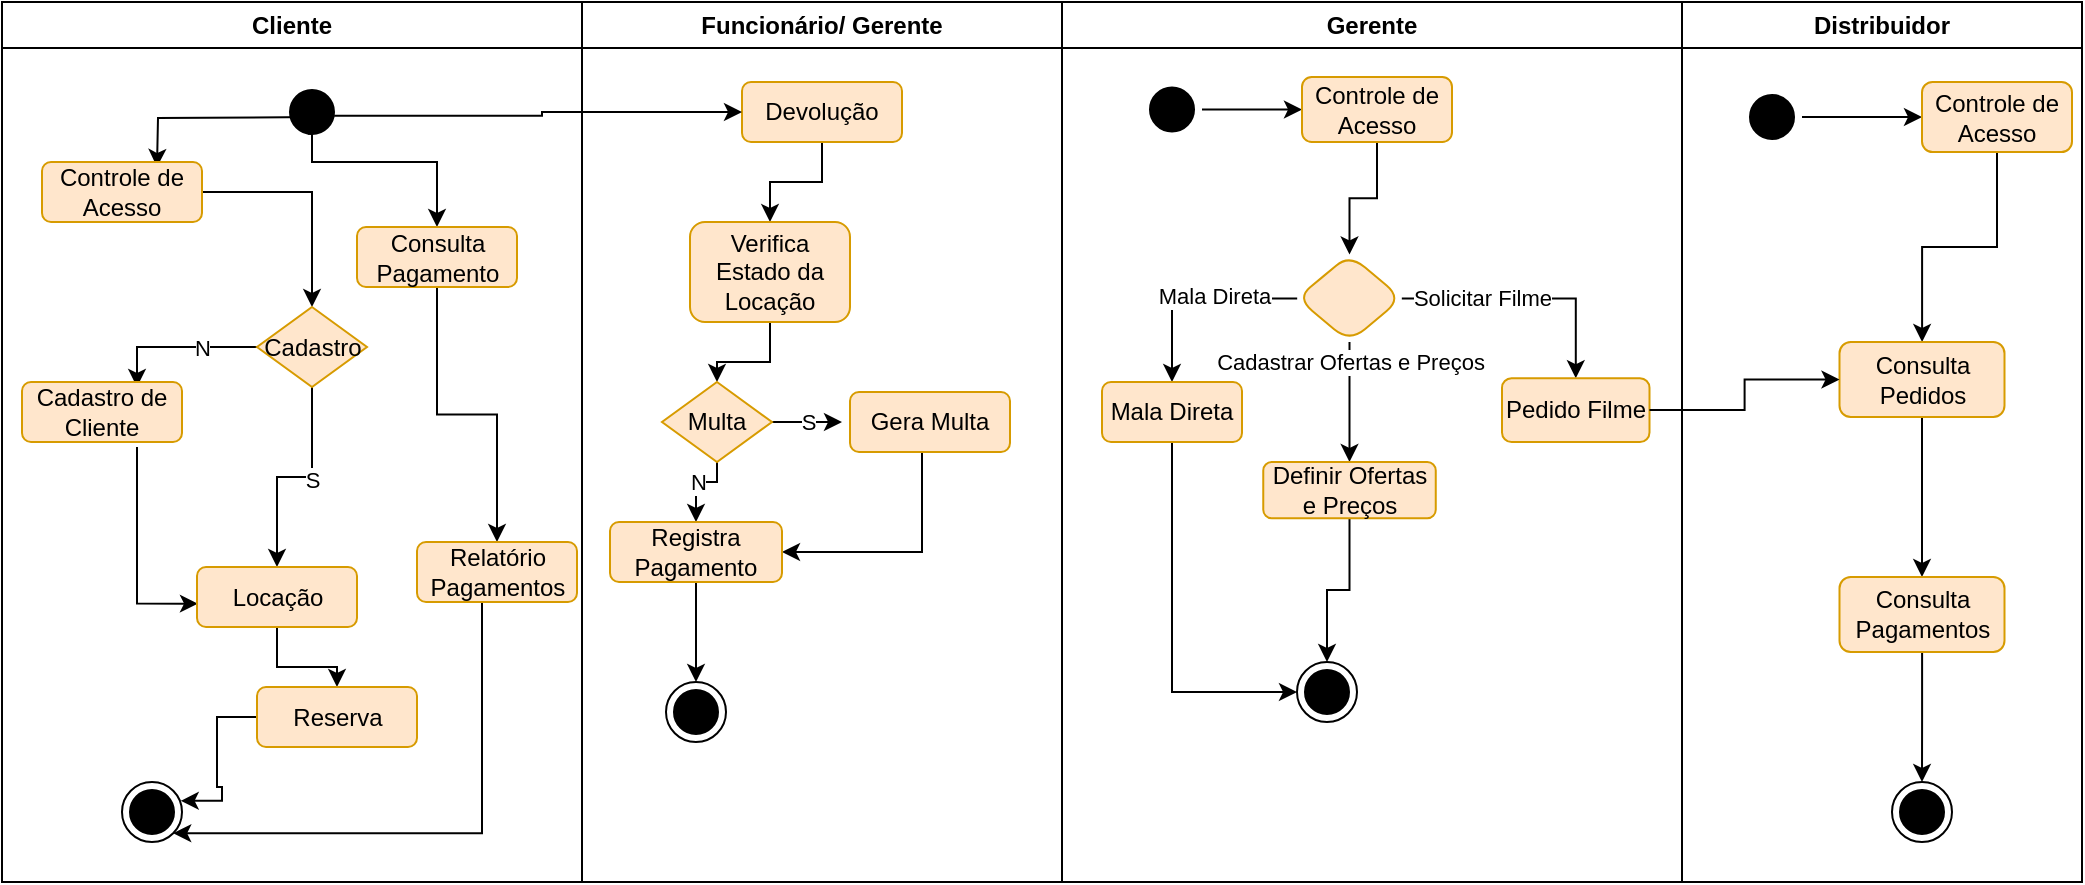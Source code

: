 <mxfile version="21.1.8" type="github">
  <diagram name="Página-1" id="dhQ1JqMzJajjcXC4mVCa">
    <mxGraphModel dx="3061" dy="2109" grid="1" gridSize="10" guides="1" tooltips="1" connect="1" arrows="1" fold="1" page="1" pageScale="1" pageWidth="827" pageHeight="1169" math="0" shadow="0">
      <root>
        <mxCell id="0" />
        <mxCell id="1" parent="0" />
        <mxCell id="0pgZpaIW9fdarT7d2gfY-1" value="Cliente" style="swimlane;whiteSpace=wrap;html=1;" parent="1" vertex="1">
          <mxGeometry x="-10" y="130" width="290" height="440" as="geometry" />
        </mxCell>
        <mxCell id="0pgZpaIW9fdarT7d2gfY-8" style="edgeStyle=orthogonalEdgeStyle;rounded=0;orthogonalLoop=1;jettySize=auto;html=1;entryX=0.5;entryY=0;entryDx=0;entryDy=0;" parent="0pgZpaIW9fdarT7d2gfY-1" edge="1">
          <mxGeometry relative="1" as="geometry">
            <mxPoint x="157.5" y="57.5" as="sourcePoint" />
            <mxPoint x="77.5" y="82.5" as="targetPoint" />
          </mxGeometry>
        </mxCell>
        <mxCell id="keukLBHluqkcl6YLvNqQ-24" style="edgeStyle=orthogonalEdgeStyle;rounded=0;orthogonalLoop=1;jettySize=auto;html=1;entryX=0.5;entryY=0;entryDx=0;entryDy=0;exitX=0.432;exitY=0.861;exitDx=0;exitDy=0;exitPerimeter=0;" edge="1" parent="0pgZpaIW9fdarT7d2gfY-1" source="0pgZpaIW9fdarT7d2gfY-5" target="keukLBHluqkcl6YLvNqQ-23">
          <mxGeometry relative="1" as="geometry">
            <mxPoint x="172.5" y="72.5" as="sourcePoint" />
            <Array as="points">
              <mxPoint x="155" y="66" />
              <mxPoint x="155" y="80" />
              <mxPoint x="218" y="80" />
            </Array>
          </mxGeometry>
        </mxCell>
        <mxCell id="0pgZpaIW9fdarT7d2gfY-5" value="" style="ellipse;html=1;shape=startState;fillColor=#000000;strokeColor=#000000;" parent="0pgZpaIW9fdarT7d2gfY-1" vertex="1">
          <mxGeometry x="140" y="40" width="30" height="30" as="geometry" />
        </mxCell>
        <mxCell id="0pgZpaIW9fdarT7d2gfY-33" style="edgeStyle=orthogonalEdgeStyle;rounded=0;orthogonalLoop=1;jettySize=auto;html=1;entryX=0.5;entryY=0;entryDx=0;entryDy=0;exitX=1;exitY=0.5;exitDx=0;exitDy=0;" parent="0pgZpaIW9fdarT7d2gfY-1" source="0pgZpaIW9fdarT7d2gfY-7" target="0pgZpaIW9fdarT7d2gfY-12" edge="1">
          <mxGeometry relative="1" as="geometry">
            <mxPoint x="117.5" y="97.5" as="sourcePoint" />
          </mxGeometry>
        </mxCell>
        <mxCell id="0pgZpaIW9fdarT7d2gfY-7" value="Controle de Acesso" style="rounded=1;whiteSpace=wrap;html=1;fillColor=#ffe6cc;strokeColor=#d79b00;" parent="0pgZpaIW9fdarT7d2gfY-1" vertex="1">
          <mxGeometry x="20" y="80" width="80" height="30" as="geometry" />
        </mxCell>
        <mxCell id="0pgZpaIW9fdarT7d2gfY-15" style="edgeStyle=orthogonalEdgeStyle;rounded=0;orthogonalLoop=1;jettySize=auto;html=1;entryX=0.5;entryY=0;entryDx=0;entryDy=0;" parent="0pgZpaIW9fdarT7d2gfY-1" source="0pgZpaIW9fdarT7d2gfY-12" edge="1">
          <mxGeometry relative="1" as="geometry">
            <mxPoint x="67.5" y="192.5" as="targetPoint" />
            <Array as="points">
              <mxPoint x="67.5" y="172.5" />
            </Array>
          </mxGeometry>
        </mxCell>
        <mxCell id="0pgZpaIW9fdarT7d2gfY-16" value="N" style="edgeLabel;html=1;align=center;verticalAlign=middle;resizable=0;points=[];" parent="0pgZpaIW9fdarT7d2gfY-15" vertex="1" connectable="0">
          <mxGeometry x="-0.297" relative="1" as="geometry">
            <mxPoint as="offset" />
          </mxGeometry>
        </mxCell>
        <mxCell id="0pgZpaIW9fdarT7d2gfY-18" style="edgeStyle=orthogonalEdgeStyle;rounded=0;orthogonalLoop=1;jettySize=auto;html=1;entryX=0.5;entryY=0;entryDx=0;entryDy=0;" parent="0pgZpaIW9fdarT7d2gfY-1" source="0pgZpaIW9fdarT7d2gfY-12" target="0pgZpaIW9fdarT7d2gfY-17" edge="1">
          <mxGeometry relative="1" as="geometry" />
        </mxCell>
        <mxCell id="0pgZpaIW9fdarT7d2gfY-19" value="S" style="edgeLabel;html=1;align=center;verticalAlign=middle;resizable=0;points=[];" parent="0pgZpaIW9fdarT7d2gfY-18" vertex="1" connectable="0">
          <mxGeometry x="-0.16" y="1" relative="1" as="geometry">
            <mxPoint as="offset" />
          </mxGeometry>
        </mxCell>
        <mxCell id="0pgZpaIW9fdarT7d2gfY-12" value="&lt;div&gt;Cadastro&lt;/div&gt;" style="rhombus;whiteSpace=wrap;html=1;fillColor=#ffe6cc;strokeColor=#d79b00;" parent="0pgZpaIW9fdarT7d2gfY-1" vertex="1">
          <mxGeometry x="127.5" y="152.5" width="55" height="40" as="geometry" />
        </mxCell>
        <mxCell id="0pgZpaIW9fdarT7d2gfY-20" style="edgeStyle=orthogonalEdgeStyle;rounded=0;orthogonalLoop=1;jettySize=auto;html=1;entryX=0.006;entryY=0.611;entryDx=0;entryDy=0;entryPerimeter=0;" parent="0pgZpaIW9fdarT7d2gfY-1" target="0pgZpaIW9fdarT7d2gfY-17" edge="1">
          <mxGeometry relative="1" as="geometry">
            <Array as="points">
              <mxPoint x="67.5" y="300.5" />
            </Array>
            <mxPoint x="67.5" y="222.5" as="sourcePoint" />
          </mxGeometry>
        </mxCell>
        <mxCell id="0pgZpaIW9fdarT7d2gfY-14" value="Cadastro de Cliente" style="rounded=1;whiteSpace=wrap;html=1;fillColor=#ffe6cc;strokeColor=#d79b00;" parent="0pgZpaIW9fdarT7d2gfY-1" vertex="1">
          <mxGeometry x="10" y="190" width="80" height="30" as="geometry" />
        </mxCell>
        <mxCell id="0pgZpaIW9fdarT7d2gfY-36" value="" style="edgeStyle=orthogonalEdgeStyle;rounded=0;orthogonalLoop=1;jettySize=auto;html=1;" parent="0pgZpaIW9fdarT7d2gfY-1" source="0pgZpaIW9fdarT7d2gfY-17" target="0pgZpaIW9fdarT7d2gfY-35" edge="1">
          <mxGeometry relative="1" as="geometry" />
        </mxCell>
        <mxCell id="0pgZpaIW9fdarT7d2gfY-17" value="Locação" style="rounded=1;whiteSpace=wrap;html=1;fillColor=#ffe6cc;strokeColor=#d79b00;" parent="0pgZpaIW9fdarT7d2gfY-1" vertex="1">
          <mxGeometry x="97.5" y="282.5" width="80" height="30" as="geometry" />
        </mxCell>
        <mxCell id="0pgZpaIW9fdarT7d2gfY-21" value="" style="ellipse;html=1;shape=endState;fillColor=#000000;strokeColor=#000000;" parent="0pgZpaIW9fdarT7d2gfY-1" vertex="1">
          <mxGeometry x="60" y="390" width="30" height="30" as="geometry" />
        </mxCell>
        <mxCell id="0pgZpaIW9fdarT7d2gfY-37" style="edgeStyle=orthogonalEdgeStyle;rounded=0;orthogonalLoop=1;jettySize=auto;html=1;entryX=0.979;entryY=0.314;entryDx=0;entryDy=0;entryPerimeter=0;" parent="0pgZpaIW9fdarT7d2gfY-1" source="0pgZpaIW9fdarT7d2gfY-35" target="0pgZpaIW9fdarT7d2gfY-21" edge="1">
          <mxGeometry relative="1" as="geometry" />
        </mxCell>
        <mxCell id="0pgZpaIW9fdarT7d2gfY-35" value="Reserva" style="rounded=1;whiteSpace=wrap;html=1;fillColor=#ffe6cc;strokeColor=#d79b00;" parent="0pgZpaIW9fdarT7d2gfY-1" vertex="1">
          <mxGeometry x="127.5" y="342.5" width="80" height="30" as="geometry" />
        </mxCell>
        <mxCell id="keukLBHluqkcl6YLvNqQ-32" style="edgeStyle=orthogonalEdgeStyle;rounded=0;orthogonalLoop=1;jettySize=auto;html=1;entryX=0.5;entryY=0;entryDx=0;entryDy=0;" edge="1" parent="0pgZpaIW9fdarT7d2gfY-1" source="keukLBHluqkcl6YLvNqQ-23" target="keukLBHluqkcl6YLvNqQ-27">
          <mxGeometry relative="1" as="geometry" />
        </mxCell>
        <mxCell id="keukLBHluqkcl6YLvNqQ-23" value="Consulta Pagamento" style="rounded=1;whiteSpace=wrap;html=1;fillColor=#ffe6cc;strokeColor=#d79b00;" vertex="1" parent="0pgZpaIW9fdarT7d2gfY-1">
          <mxGeometry x="177.5" y="112.5" width="80" height="30" as="geometry" />
        </mxCell>
        <mxCell id="keukLBHluqkcl6YLvNqQ-33" style="edgeStyle=orthogonalEdgeStyle;rounded=0;orthogonalLoop=1;jettySize=auto;html=1;entryX=1;entryY=1;entryDx=0;entryDy=0;" edge="1" parent="0pgZpaIW9fdarT7d2gfY-1" source="keukLBHluqkcl6YLvNqQ-27" target="0pgZpaIW9fdarT7d2gfY-21">
          <mxGeometry relative="1" as="geometry">
            <Array as="points">
              <mxPoint x="240" y="416" />
            </Array>
          </mxGeometry>
        </mxCell>
        <mxCell id="keukLBHluqkcl6YLvNqQ-27" value="Relatório Pagamentos" style="rounded=1;whiteSpace=wrap;html=1;fillColor=#ffe6cc;strokeColor=#d79b00;" vertex="1" parent="0pgZpaIW9fdarT7d2gfY-1">
          <mxGeometry x="207.5" y="270" width="80" height="30" as="geometry" />
        </mxCell>
        <mxCell id="0pgZpaIW9fdarT7d2gfY-2" value="Funcionário/ Gerente" style="swimlane;whiteSpace=wrap;html=1;" parent="1" vertex="1">
          <mxGeometry x="280" y="130" width="240" height="440" as="geometry" />
        </mxCell>
        <mxCell id="0pgZpaIW9fdarT7d2gfY-30" style="edgeStyle=orthogonalEdgeStyle;rounded=0;orthogonalLoop=1;jettySize=auto;html=1;" parent="0pgZpaIW9fdarT7d2gfY-2" source="0pgZpaIW9fdarT7d2gfY-24" target="0pgZpaIW9fdarT7d2gfY-25" edge="1">
          <mxGeometry relative="1" as="geometry" />
        </mxCell>
        <mxCell id="0pgZpaIW9fdarT7d2gfY-24" value="Devolução" style="rounded=1;whiteSpace=wrap;html=1;fillColor=#ffe6cc;strokeColor=#d79b00;" parent="0pgZpaIW9fdarT7d2gfY-2" vertex="1">
          <mxGeometry x="80" y="40" width="80" height="30" as="geometry" />
        </mxCell>
        <mxCell id="0pgZpaIW9fdarT7d2gfY-28" style="edgeStyle=orthogonalEdgeStyle;rounded=0;orthogonalLoop=1;jettySize=auto;html=1;entryX=0.5;entryY=0;entryDx=0;entryDy=0;" parent="0pgZpaIW9fdarT7d2gfY-2" source="0pgZpaIW9fdarT7d2gfY-25" target="0pgZpaIW9fdarT7d2gfY-27" edge="1">
          <mxGeometry relative="1" as="geometry" />
        </mxCell>
        <mxCell id="0pgZpaIW9fdarT7d2gfY-25" value="Verifica Estado da Locação" style="rounded=1;whiteSpace=wrap;html=1;fillColor=#ffe6cc;strokeColor=#d79b00;" parent="0pgZpaIW9fdarT7d2gfY-2" vertex="1">
          <mxGeometry x="54" y="110" width="80" height="50" as="geometry" />
        </mxCell>
        <mxCell id="0pgZpaIW9fdarT7d2gfY-29" value="S" style="edgeStyle=orthogonalEdgeStyle;rounded=0;orthogonalLoop=1;jettySize=auto;html=1;" parent="0pgZpaIW9fdarT7d2gfY-2" source="0pgZpaIW9fdarT7d2gfY-27" edge="1">
          <mxGeometry relative="1" as="geometry">
            <mxPoint x="130" y="210" as="targetPoint" />
          </mxGeometry>
        </mxCell>
        <mxCell id="0pgZpaIW9fdarT7d2gfY-39" value="" style="edgeStyle=orthogonalEdgeStyle;rounded=0;orthogonalLoop=1;jettySize=auto;html=1;" parent="0pgZpaIW9fdarT7d2gfY-2" source="0pgZpaIW9fdarT7d2gfY-27" target="0pgZpaIW9fdarT7d2gfY-38" edge="1">
          <mxGeometry relative="1" as="geometry">
            <Array as="points">
              <mxPoint x="68" y="240" />
              <mxPoint x="57" y="240" />
            </Array>
          </mxGeometry>
        </mxCell>
        <mxCell id="0pgZpaIW9fdarT7d2gfY-43" value="N" style="edgeLabel;html=1;align=center;verticalAlign=middle;resizable=0;points=[];" parent="0pgZpaIW9fdarT7d2gfY-39" vertex="1" connectable="0">
          <mxGeometry x="-0.01" relative="1" as="geometry">
            <mxPoint as="offset" />
          </mxGeometry>
        </mxCell>
        <mxCell id="0pgZpaIW9fdarT7d2gfY-27" value="&lt;div&gt;Multa&lt;/div&gt;" style="rhombus;whiteSpace=wrap;html=1;fillColor=#ffe6cc;strokeColor=#d79b00;" parent="0pgZpaIW9fdarT7d2gfY-2" vertex="1">
          <mxGeometry x="40" y="190" width="55" height="40" as="geometry" />
        </mxCell>
        <mxCell id="0pgZpaIW9fdarT7d2gfY-42" style="edgeStyle=orthogonalEdgeStyle;rounded=0;orthogonalLoop=1;jettySize=auto;html=1;entryX=1;entryY=0.5;entryDx=0;entryDy=0;" parent="0pgZpaIW9fdarT7d2gfY-2" source="0pgZpaIW9fdarT7d2gfY-31" target="0pgZpaIW9fdarT7d2gfY-38" edge="1">
          <mxGeometry relative="1" as="geometry">
            <Array as="points">
              <mxPoint x="170" y="275" />
            </Array>
          </mxGeometry>
        </mxCell>
        <mxCell id="0pgZpaIW9fdarT7d2gfY-31" value="Gera Multa" style="rounded=1;whiteSpace=wrap;html=1;fillColor=#ffe6cc;strokeColor=#d79b00;" parent="0pgZpaIW9fdarT7d2gfY-2" vertex="1">
          <mxGeometry x="134" y="195" width="80" height="30" as="geometry" />
        </mxCell>
        <mxCell id="0pgZpaIW9fdarT7d2gfY-41" style="edgeStyle=orthogonalEdgeStyle;rounded=0;orthogonalLoop=1;jettySize=auto;html=1;" parent="0pgZpaIW9fdarT7d2gfY-2" source="0pgZpaIW9fdarT7d2gfY-38" target="0pgZpaIW9fdarT7d2gfY-40" edge="1">
          <mxGeometry relative="1" as="geometry" />
        </mxCell>
        <mxCell id="0pgZpaIW9fdarT7d2gfY-38" value="Registra Pagamento" style="rounded=1;whiteSpace=wrap;html=1;fillColor=#ffe6cc;strokeColor=#d79b00;" parent="0pgZpaIW9fdarT7d2gfY-2" vertex="1">
          <mxGeometry x="14" y="260" width="86" height="30" as="geometry" />
        </mxCell>
        <mxCell id="0pgZpaIW9fdarT7d2gfY-40" value="" style="ellipse;html=1;shape=endState;fillColor=#000000;strokeColor=#000000;" parent="0pgZpaIW9fdarT7d2gfY-2" vertex="1">
          <mxGeometry x="42" y="340" width="30" height="30" as="geometry" />
        </mxCell>
        <mxCell id="0pgZpaIW9fdarT7d2gfY-3" value="Gerente" style="swimlane;whiteSpace=wrap;html=1;" parent="1" vertex="1">
          <mxGeometry x="520" y="130" width="310" height="440" as="geometry" />
        </mxCell>
        <mxCell id="keukLBHluqkcl6YLvNqQ-7" value="" style="edgeStyle=orthogonalEdgeStyle;rounded=0;orthogonalLoop=1;jettySize=auto;html=1;" edge="1" parent="0pgZpaIW9fdarT7d2gfY-3" source="keukLBHluqkcl6YLvNqQ-4" target="keukLBHluqkcl6YLvNqQ-6">
          <mxGeometry relative="1" as="geometry" />
        </mxCell>
        <mxCell id="keukLBHluqkcl6YLvNqQ-4" value="" style="ellipse;html=1;shape=startState;fillColor=#000000;strokeColor=#000000;" vertex="1" parent="0pgZpaIW9fdarT7d2gfY-3">
          <mxGeometry x="40" y="38.75" width="30" height="30" as="geometry" />
        </mxCell>
        <mxCell id="keukLBHluqkcl6YLvNqQ-9" value="" style="edgeStyle=orthogonalEdgeStyle;rounded=0;orthogonalLoop=1;jettySize=auto;html=1;" edge="1" parent="0pgZpaIW9fdarT7d2gfY-3" source="keukLBHluqkcl6YLvNqQ-6" target="keukLBHluqkcl6YLvNqQ-8">
          <mxGeometry relative="1" as="geometry" />
        </mxCell>
        <mxCell id="keukLBHluqkcl6YLvNqQ-6" value="Controle de Acesso" style="rounded=1;whiteSpace=wrap;html=1;fillColor=#ffe6cc;strokeColor=#d79b00;" vertex="1" parent="0pgZpaIW9fdarT7d2gfY-3">
          <mxGeometry x="120" y="37.5" width="75" height="32.5" as="geometry" />
        </mxCell>
        <mxCell id="keukLBHluqkcl6YLvNqQ-12" value="" style="edgeStyle=orthogonalEdgeStyle;rounded=0;orthogonalLoop=1;jettySize=auto;html=1;" edge="1" parent="0pgZpaIW9fdarT7d2gfY-3" source="keukLBHluqkcl6YLvNqQ-8" target="keukLBHluqkcl6YLvNqQ-11">
          <mxGeometry relative="1" as="geometry" />
        </mxCell>
        <mxCell id="keukLBHluqkcl6YLvNqQ-13" value="Mala Direta" style="edgeLabel;html=1;align=center;verticalAlign=middle;resizable=0;points=[];" vertex="1" connectable="0" parent="keukLBHluqkcl6YLvNqQ-12">
          <mxGeometry x="-0.194" y="-1" relative="1" as="geometry">
            <mxPoint as="offset" />
          </mxGeometry>
        </mxCell>
        <mxCell id="keukLBHluqkcl6YLvNqQ-15" value="" style="edgeStyle=orthogonalEdgeStyle;rounded=0;orthogonalLoop=1;jettySize=auto;html=1;" edge="1" parent="0pgZpaIW9fdarT7d2gfY-3" source="keukLBHluqkcl6YLvNqQ-8" target="keukLBHluqkcl6YLvNqQ-14">
          <mxGeometry relative="1" as="geometry" />
        </mxCell>
        <mxCell id="keukLBHluqkcl6YLvNqQ-16" value="Cadastrar Ofertas e Preços" style="edgeLabel;html=1;align=center;verticalAlign=middle;resizable=0;points=[];" vertex="1" connectable="0" parent="keukLBHluqkcl6YLvNqQ-15">
          <mxGeometry x="-0.266" y="-2" relative="1" as="geometry">
            <mxPoint x="2" y="-12" as="offset" />
          </mxGeometry>
        </mxCell>
        <mxCell id="keukLBHluqkcl6YLvNqQ-18" value="" style="edgeStyle=orthogonalEdgeStyle;rounded=0;orthogonalLoop=1;jettySize=auto;html=1;" edge="1" parent="0pgZpaIW9fdarT7d2gfY-3" source="keukLBHluqkcl6YLvNqQ-8" target="keukLBHluqkcl6YLvNqQ-17">
          <mxGeometry relative="1" as="geometry" />
        </mxCell>
        <mxCell id="keukLBHluqkcl6YLvNqQ-37" value="Solicitar Filme" style="edgeLabel;html=1;align=center;verticalAlign=middle;resizable=0;points=[];" vertex="1" connectable="0" parent="keukLBHluqkcl6YLvNqQ-18">
          <mxGeometry x="-0.545" y="-3" relative="1" as="geometry">
            <mxPoint x="11" y="-3" as="offset" />
          </mxGeometry>
        </mxCell>
        <mxCell id="keukLBHluqkcl6YLvNqQ-8" value="" style="rhombus;whiteSpace=wrap;html=1;fillColor=#ffe6cc;strokeColor=#d79b00;rounded=1;" vertex="1" parent="0pgZpaIW9fdarT7d2gfY-3">
          <mxGeometry x="117.5" y="126.25" width="52.5" height="43.75" as="geometry" />
        </mxCell>
        <mxCell id="keukLBHluqkcl6YLvNqQ-35" style="edgeStyle=orthogonalEdgeStyle;rounded=0;orthogonalLoop=1;jettySize=auto;html=1;entryX=0;entryY=0.5;entryDx=0;entryDy=0;" edge="1" parent="0pgZpaIW9fdarT7d2gfY-3" source="keukLBHluqkcl6YLvNqQ-11" target="keukLBHluqkcl6YLvNqQ-34">
          <mxGeometry relative="1" as="geometry">
            <Array as="points">
              <mxPoint x="55" y="345" />
            </Array>
          </mxGeometry>
        </mxCell>
        <mxCell id="keukLBHluqkcl6YLvNqQ-11" value="Mala Direta" style="whiteSpace=wrap;html=1;fillColor=#ffe6cc;strokeColor=#d79b00;rounded=1;" vertex="1" parent="0pgZpaIW9fdarT7d2gfY-3">
          <mxGeometry x="20" y="190" width="70" height="30" as="geometry" />
        </mxCell>
        <mxCell id="keukLBHluqkcl6YLvNqQ-36" style="edgeStyle=orthogonalEdgeStyle;rounded=0;orthogonalLoop=1;jettySize=auto;html=1;entryX=0.5;entryY=0;entryDx=0;entryDy=0;" edge="1" parent="0pgZpaIW9fdarT7d2gfY-3" source="keukLBHluqkcl6YLvNqQ-14" target="keukLBHluqkcl6YLvNqQ-34">
          <mxGeometry relative="1" as="geometry" />
        </mxCell>
        <mxCell id="keukLBHluqkcl6YLvNqQ-14" value="Definir Ofertas e Preços" style="whiteSpace=wrap;html=1;fillColor=#ffe6cc;strokeColor=#d79b00;rounded=1;" vertex="1" parent="0pgZpaIW9fdarT7d2gfY-3">
          <mxGeometry x="100.63" y="230" width="86.25" height="28.13" as="geometry" />
        </mxCell>
        <mxCell id="keukLBHluqkcl6YLvNqQ-17" value="Pedido Filme" style="whiteSpace=wrap;html=1;fillColor=#ffe6cc;strokeColor=#d79b00;rounded=1;" vertex="1" parent="0pgZpaIW9fdarT7d2gfY-3">
          <mxGeometry x="220" y="188.12" width="73.75" height="31.88" as="geometry" />
        </mxCell>
        <mxCell id="keukLBHluqkcl6YLvNqQ-34" value="" style="ellipse;html=1;shape=endState;fillColor=#000000;strokeColor=#000000;" vertex="1" parent="0pgZpaIW9fdarT7d2gfY-3">
          <mxGeometry x="117.5" y="330" width="30" height="30" as="geometry" />
        </mxCell>
        <mxCell id="0pgZpaIW9fdarT7d2gfY-23" style="edgeStyle=orthogonalEdgeStyle;rounded=0;orthogonalLoop=1;jettySize=auto;html=1;entryX=0;entryY=0.5;entryDx=0;entryDy=0;exitX=0.869;exitY=0.562;exitDx=0;exitDy=0;exitPerimeter=0;" parent="1" source="0pgZpaIW9fdarT7d2gfY-5" edge="1" target="0pgZpaIW9fdarT7d2gfY-24">
          <mxGeometry relative="1" as="geometry">
            <mxPoint x="310" y="185" as="targetPoint" />
          </mxGeometry>
        </mxCell>
        <mxCell id="keukLBHluqkcl6YLvNqQ-56" value="Distribuidor" style="swimlane;whiteSpace=wrap;html=1;" vertex="1" parent="1">
          <mxGeometry x="830" y="130" width="200" height="440" as="geometry" />
        </mxCell>
        <mxCell id="keukLBHluqkcl6YLvNqQ-60" value="" style="edgeStyle=orthogonalEdgeStyle;rounded=0;orthogonalLoop=1;jettySize=auto;html=1;" edge="1" parent="keukLBHluqkcl6YLvNqQ-56" source="keukLBHluqkcl6YLvNqQ-57" target="keukLBHluqkcl6YLvNqQ-59">
          <mxGeometry relative="1" as="geometry" />
        </mxCell>
        <mxCell id="keukLBHluqkcl6YLvNqQ-57" value="" style="ellipse;html=1;shape=startState;fillColor=#000000;strokeColor=#000000;" vertex="1" parent="keukLBHluqkcl6YLvNqQ-56">
          <mxGeometry x="30" y="42.5" width="30" height="30" as="geometry" />
        </mxCell>
        <mxCell id="keukLBHluqkcl6YLvNqQ-68" value="" style="edgeStyle=orthogonalEdgeStyle;rounded=0;orthogonalLoop=1;jettySize=auto;html=1;" edge="1" parent="keukLBHluqkcl6YLvNqQ-56" source="keukLBHluqkcl6YLvNqQ-59" target="keukLBHluqkcl6YLvNqQ-67">
          <mxGeometry relative="1" as="geometry" />
        </mxCell>
        <mxCell id="keukLBHluqkcl6YLvNqQ-59" value="Controle de Acesso" style="rounded=1;whiteSpace=wrap;html=1;fillColor=#ffe6cc;strokeColor=#d79b00;" vertex="1" parent="keukLBHluqkcl6YLvNqQ-56">
          <mxGeometry x="120" y="40" width="75" height="35" as="geometry" />
        </mxCell>
        <mxCell id="keukLBHluqkcl6YLvNqQ-74" value="" style="edgeStyle=orthogonalEdgeStyle;rounded=0;orthogonalLoop=1;jettySize=auto;html=1;" edge="1" parent="keukLBHluqkcl6YLvNqQ-56" source="keukLBHluqkcl6YLvNqQ-67" target="keukLBHluqkcl6YLvNqQ-73">
          <mxGeometry relative="1" as="geometry" />
        </mxCell>
        <mxCell id="keukLBHluqkcl6YLvNqQ-67" value="Consulta Pedidos" style="whiteSpace=wrap;html=1;fillColor=#ffe6cc;strokeColor=#d79b00;rounded=1;" vertex="1" parent="keukLBHluqkcl6YLvNqQ-56">
          <mxGeometry x="78.75" y="170" width="82.5" height="37.5" as="geometry" />
        </mxCell>
        <mxCell id="keukLBHluqkcl6YLvNqQ-77" value="" style="edgeStyle=orthogonalEdgeStyle;rounded=0;orthogonalLoop=1;jettySize=auto;html=1;" edge="1" parent="keukLBHluqkcl6YLvNqQ-56" source="keukLBHluqkcl6YLvNqQ-73" target="keukLBHluqkcl6YLvNqQ-76">
          <mxGeometry relative="1" as="geometry" />
        </mxCell>
        <mxCell id="keukLBHluqkcl6YLvNqQ-73" value="Consulta Pagamentos" style="whiteSpace=wrap;html=1;fillColor=#ffe6cc;strokeColor=#d79b00;rounded=1;" vertex="1" parent="keukLBHluqkcl6YLvNqQ-56">
          <mxGeometry x="78.75" y="287.5" width="82.5" height="37.5" as="geometry" />
        </mxCell>
        <mxCell id="keukLBHluqkcl6YLvNqQ-76" value="" style="ellipse;html=1;shape=endState;fillColor=#000000;strokeColor=#000000;" vertex="1" parent="keukLBHluqkcl6YLvNqQ-56">
          <mxGeometry x="105" y="390" width="30" height="30" as="geometry" />
        </mxCell>
        <mxCell id="keukLBHluqkcl6YLvNqQ-69" style="edgeStyle=orthogonalEdgeStyle;rounded=0;orthogonalLoop=1;jettySize=auto;html=1;entryX=0;entryY=0.5;entryDx=0;entryDy=0;" edge="1" parent="1" source="keukLBHluqkcl6YLvNqQ-17" target="keukLBHluqkcl6YLvNqQ-67">
          <mxGeometry relative="1" as="geometry" />
        </mxCell>
      </root>
    </mxGraphModel>
  </diagram>
</mxfile>
